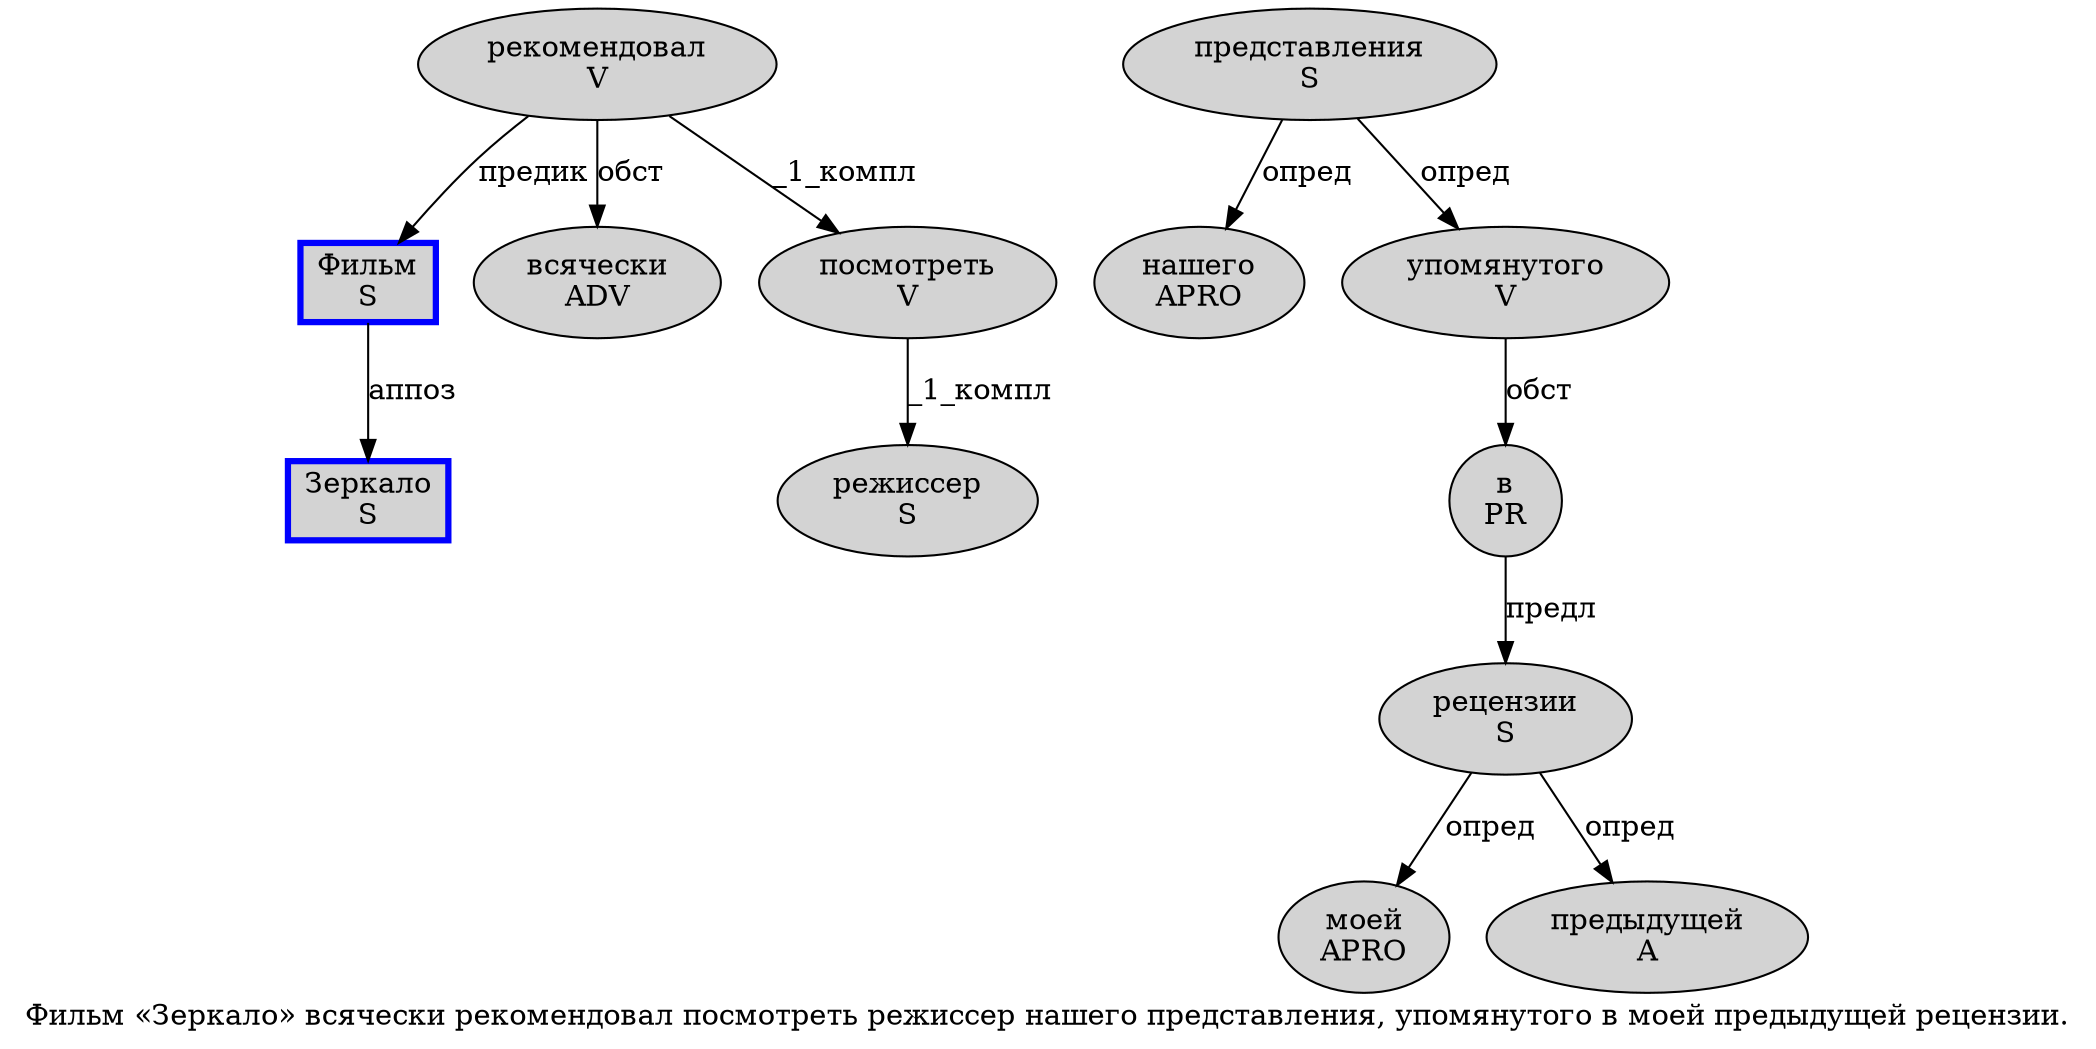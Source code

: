 digraph SENTENCE_2235 {
	graph [label="Фильм «Зеркало» всячески рекомендовал посмотреть режиссер нашего представления, упомянутого в моей предыдущей рецензии."]
	node [style=filled]
		0 [label="Фильм
S" color=blue fillcolor=lightgray penwidth=3 shape=box]
		2 [label="Зеркало
S" color=blue fillcolor=lightgray penwidth=3 shape=box]
		4 [label="всячески
ADV" color="" fillcolor=lightgray penwidth=1 shape=ellipse]
		5 [label="рекомендовал
V" color="" fillcolor=lightgray penwidth=1 shape=ellipse]
		6 [label="посмотреть
V" color="" fillcolor=lightgray penwidth=1 shape=ellipse]
		7 [label="режиссер
S" color="" fillcolor=lightgray penwidth=1 shape=ellipse]
		8 [label="нашего
APRO" color="" fillcolor=lightgray penwidth=1 shape=ellipse]
		9 [label="представления
S" color="" fillcolor=lightgray penwidth=1 shape=ellipse]
		11 [label="упомянутого
V" color="" fillcolor=lightgray penwidth=1 shape=ellipse]
		12 [label="в
PR" color="" fillcolor=lightgray penwidth=1 shape=ellipse]
		13 [label="моей
APRO" color="" fillcolor=lightgray penwidth=1 shape=ellipse]
		14 [label="предыдущей
A" color="" fillcolor=lightgray penwidth=1 shape=ellipse]
		15 [label="рецензии
S" color="" fillcolor=lightgray penwidth=1 shape=ellipse]
			9 -> 8 [label="опред"]
			9 -> 11 [label="опред"]
			5 -> 0 [label="предик"]
			5 -> 4 [label="обст"]
			5 -> 6 [label="_1_компл"]
			6 -> 7 [label="_1_компл"]
			0 -> 2 [label="аппоз"]
			11 -> 12 [label="обст"]
			15 -> 13 [label="опред"]
			15 -> 14 [label="опред"]
			12 -> 15 [label="предл"]
}